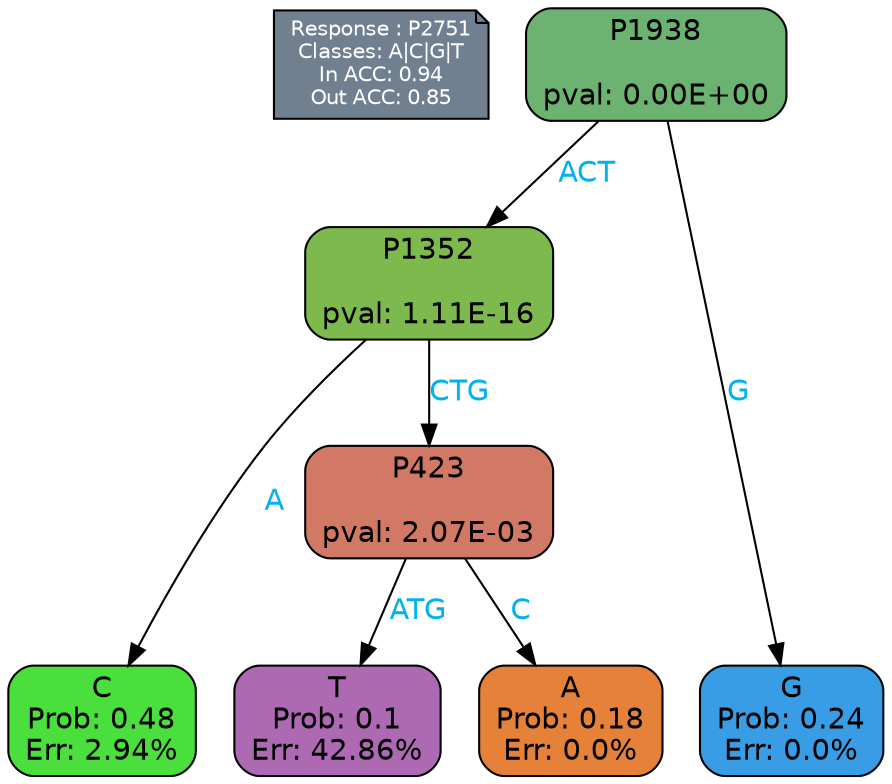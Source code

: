 digraph Tree {
node [shape=box, style="filled, rounded", color="black", fontname=helvetica] ;
graph [ranksep=equally, splines=polylines, bgcolor=transparent, dpi=600] ;
edge [fontname=helvetica] ;
LEGEND [label="Response : P2751
Classes: A|C|G|T
In ACC: 0.94
Out ACC: 0.85
",shape=note,align=left,style=filled,fillcolor="slategray",fontcolor="white",fontsize=10];1 [label="P1938

pval: 0.00E+00", fillcolor="#6cb270"] ;
2 [label="P1352

pval: 1.11E-16", fillcolor="#7db94c"] ;
3 [label="C
Prob: 0.48
Err: 2.94%", fillcolor="#4bdf3e"] ;
4 [label="P423

pval: 2.07E-03", fillcolor="#d17964"] ;
5 [label="T
Prob: 0.1
Err: 42.86%", fillcolor="#ad6ab3"] ;
6 [label="A
Prob: 0.18
Err: 0.0%", fillcolor="#e58139"] ;
7 [label="G
Prob: 0.24
Err: 0.0%", fillcolor="#399de5"] ;
1 -> 2 [label="ACT",fontcolor=deepskyblue2] ;
1 -> 7 [label="G",fontcolor=deepskyblue2] ;
2 -> 3 [label="A",fontcolor=deepskyblue2] ;
2 -> 4 [label="CTG",fontcolor=deepskyblue2] ;
4 -> 5 [label="ATG",fontcolor=deepskyblue2] ;
4 -> 6 [label="C",fontcolor=deepskyblue2] ;
{rank = same; 3;5;6;7;}{rank = same; LEGEND;1;}}
